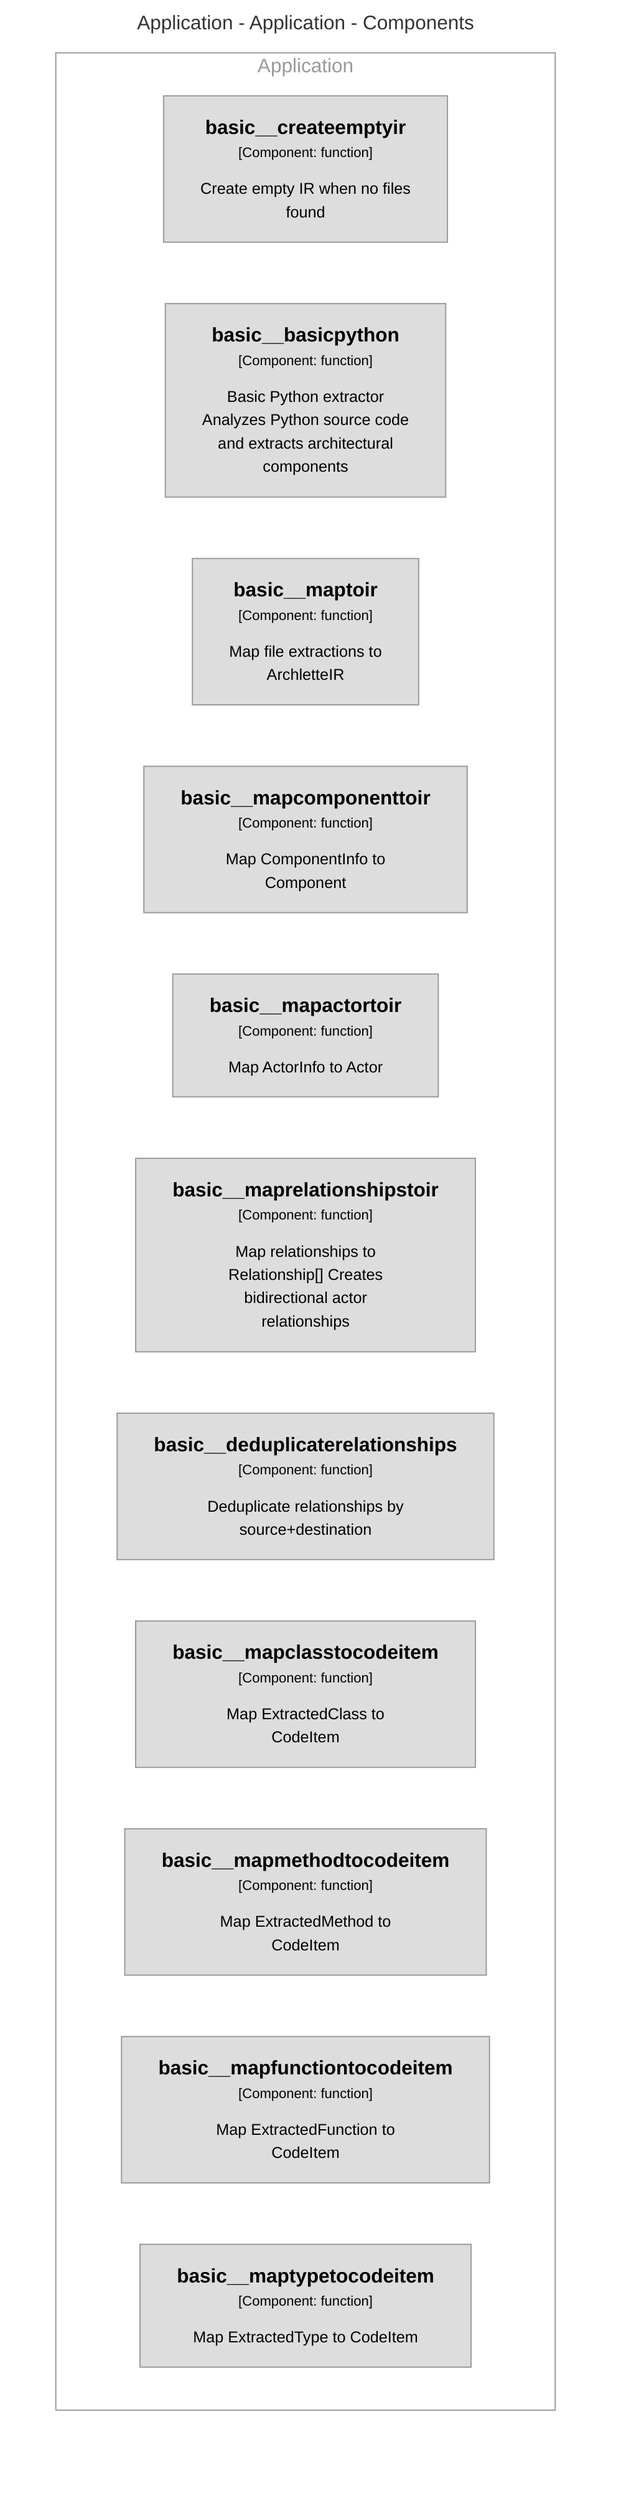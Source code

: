 graph TB
  linkStyle default fill:#ffffff

  subgraph diagram ["Application - Application - Components"]
    style diagram fill:#ffffff,stroke:#ffffff

    subgraph 8 ["Application"]
      style 8 fill:#ffffff,stroke:#9a9a9a,color:#9a9a9a

      139["<div style='font-weight: bold'>basic__maptoir</div><div style='font-size: 70%; margin-top: 0px'>[Component: function]</div><div style='font-size: 80%; margin-top:10px'>Map file extractions to<br />ArchletteIR</div>"]
      style 139 fill:#dddddd,stroke:#9a9a9a,color:#000000
      140["<div style='font-weight: bold'>basic__mapcomponenttoir</div><div style='font-size: 70%; margin-top: 0px'>[Component: function]</div><div style='font-size: 80%; margin-top:10px'>Map ComponentInfo to<br />Component</div>"]
      style 140 fill:#dddddd,stroke:#9a9a9a,color:#000000
      141["<div style='font-weight: bold'>basic__mapactortoir</div><div style='font-size: 70%; margin-top: 0px'>[Component: function]</div><div style='font-size: 80%; margin-top:10px'>Map ActorInfo to Actor</div>"]
      style 141 fill:#dddddd,stroke:#9a9a9a,color:#000000
      142["<div style='font-weight: bold'>basic__maprelationshipstoir</div><div style='font-size: 70%; margin-top: 0px'>[Component: function]</div><div style='font-size: 80%; margin-top:10px'>Map relationships to<br />Relationship[] Creates<br />bidirectional actor<br />relationships</div>"]
      style 142 fill:#dddddd,stroke:#9a9a9a,color:#000000
      143["<div style='font-weight: bold'>basic__deduplicaterelationships</div><div style='font-size: 70%; margin-top: 0px'>[Component: function]</div><div style='font-size: 80%; margin-top:10px'>Deduplicate relationships by<br />source+destination</div>"]
      style 143 fill:#dddddd,stroke:#9a9a9a,color:#000000
      144["<div style='font-weight: bold'>basic__mapclasstocodeitem</div><div style='font-size: 70%; margin-top: 0px'>[Component: function]</div><div style='font-size: 80%; margin-top:10px'>Map ExtractedClass to<br />CodeItem</div>"]
      style 144 fill:#dddddd,stroke:#9a9a9a,color:#000000
      145["<div style='font-weight: bold'>basic__mapmethodtocodeitem</div><div style='font-size: 70%; margin-top: 0px'>[Component: function]</div><div style='font-size: 80%; margin-top:10px'>Map ExtractedMethod to<br />CodeItem</div>"]
      style 145 fill:#dddddd,stroke:#9a9a9a,color:#000000
      146["<div style='font-weight: bold'>basic__mapfunctiontocodeitem</div><div style='font-size: 70%; margin-top: 0px'>[Component: function]</div><div style='font-size: 80%; margin-top:10px'>Map ExtractedFunction to<br />CodeItem</div>"]
      style 146 fill:#dddddd,stroke:#9a9a9a,color:#000000
      147["<div style='font-weight: bold'>basic__maptypetocodeitem</div><div style='font-size: 70%; margin-top: 0px'>[Component: function]</div><div style='font-size: 80%; margin-top:10px'>Map ExtractedType to CodeItem</div>"]
      style 147 fill:#dddddd,stroke:#9a9a9a,color:#000000
      70["<div style='font-weight: bold'>basic__createemptyir</div><div style='font-size: 70%; margin-top: 0px'>[Component: function]</div><div style='font-size: 80%; margin-top:10px'>Create empty IR when no files<br />found</div>"]
      style 70 fill:#dddddd,stroke:#9a9a9a,color:#000000
      71["<div style='font-weight: bold'>basic__basicpython</div><div style='font-size: 70%; margin-top: 0px'>[Component: function]</div><div style='font-size: 80%; margin-top:10px'>Basic Python extractor<br />Analyzes Python source code<br />and extracts architectural<br />components</div>"]
      style 71 fill:#dddddd,stroke:#9a9a9a,color:#000000
    end

  end